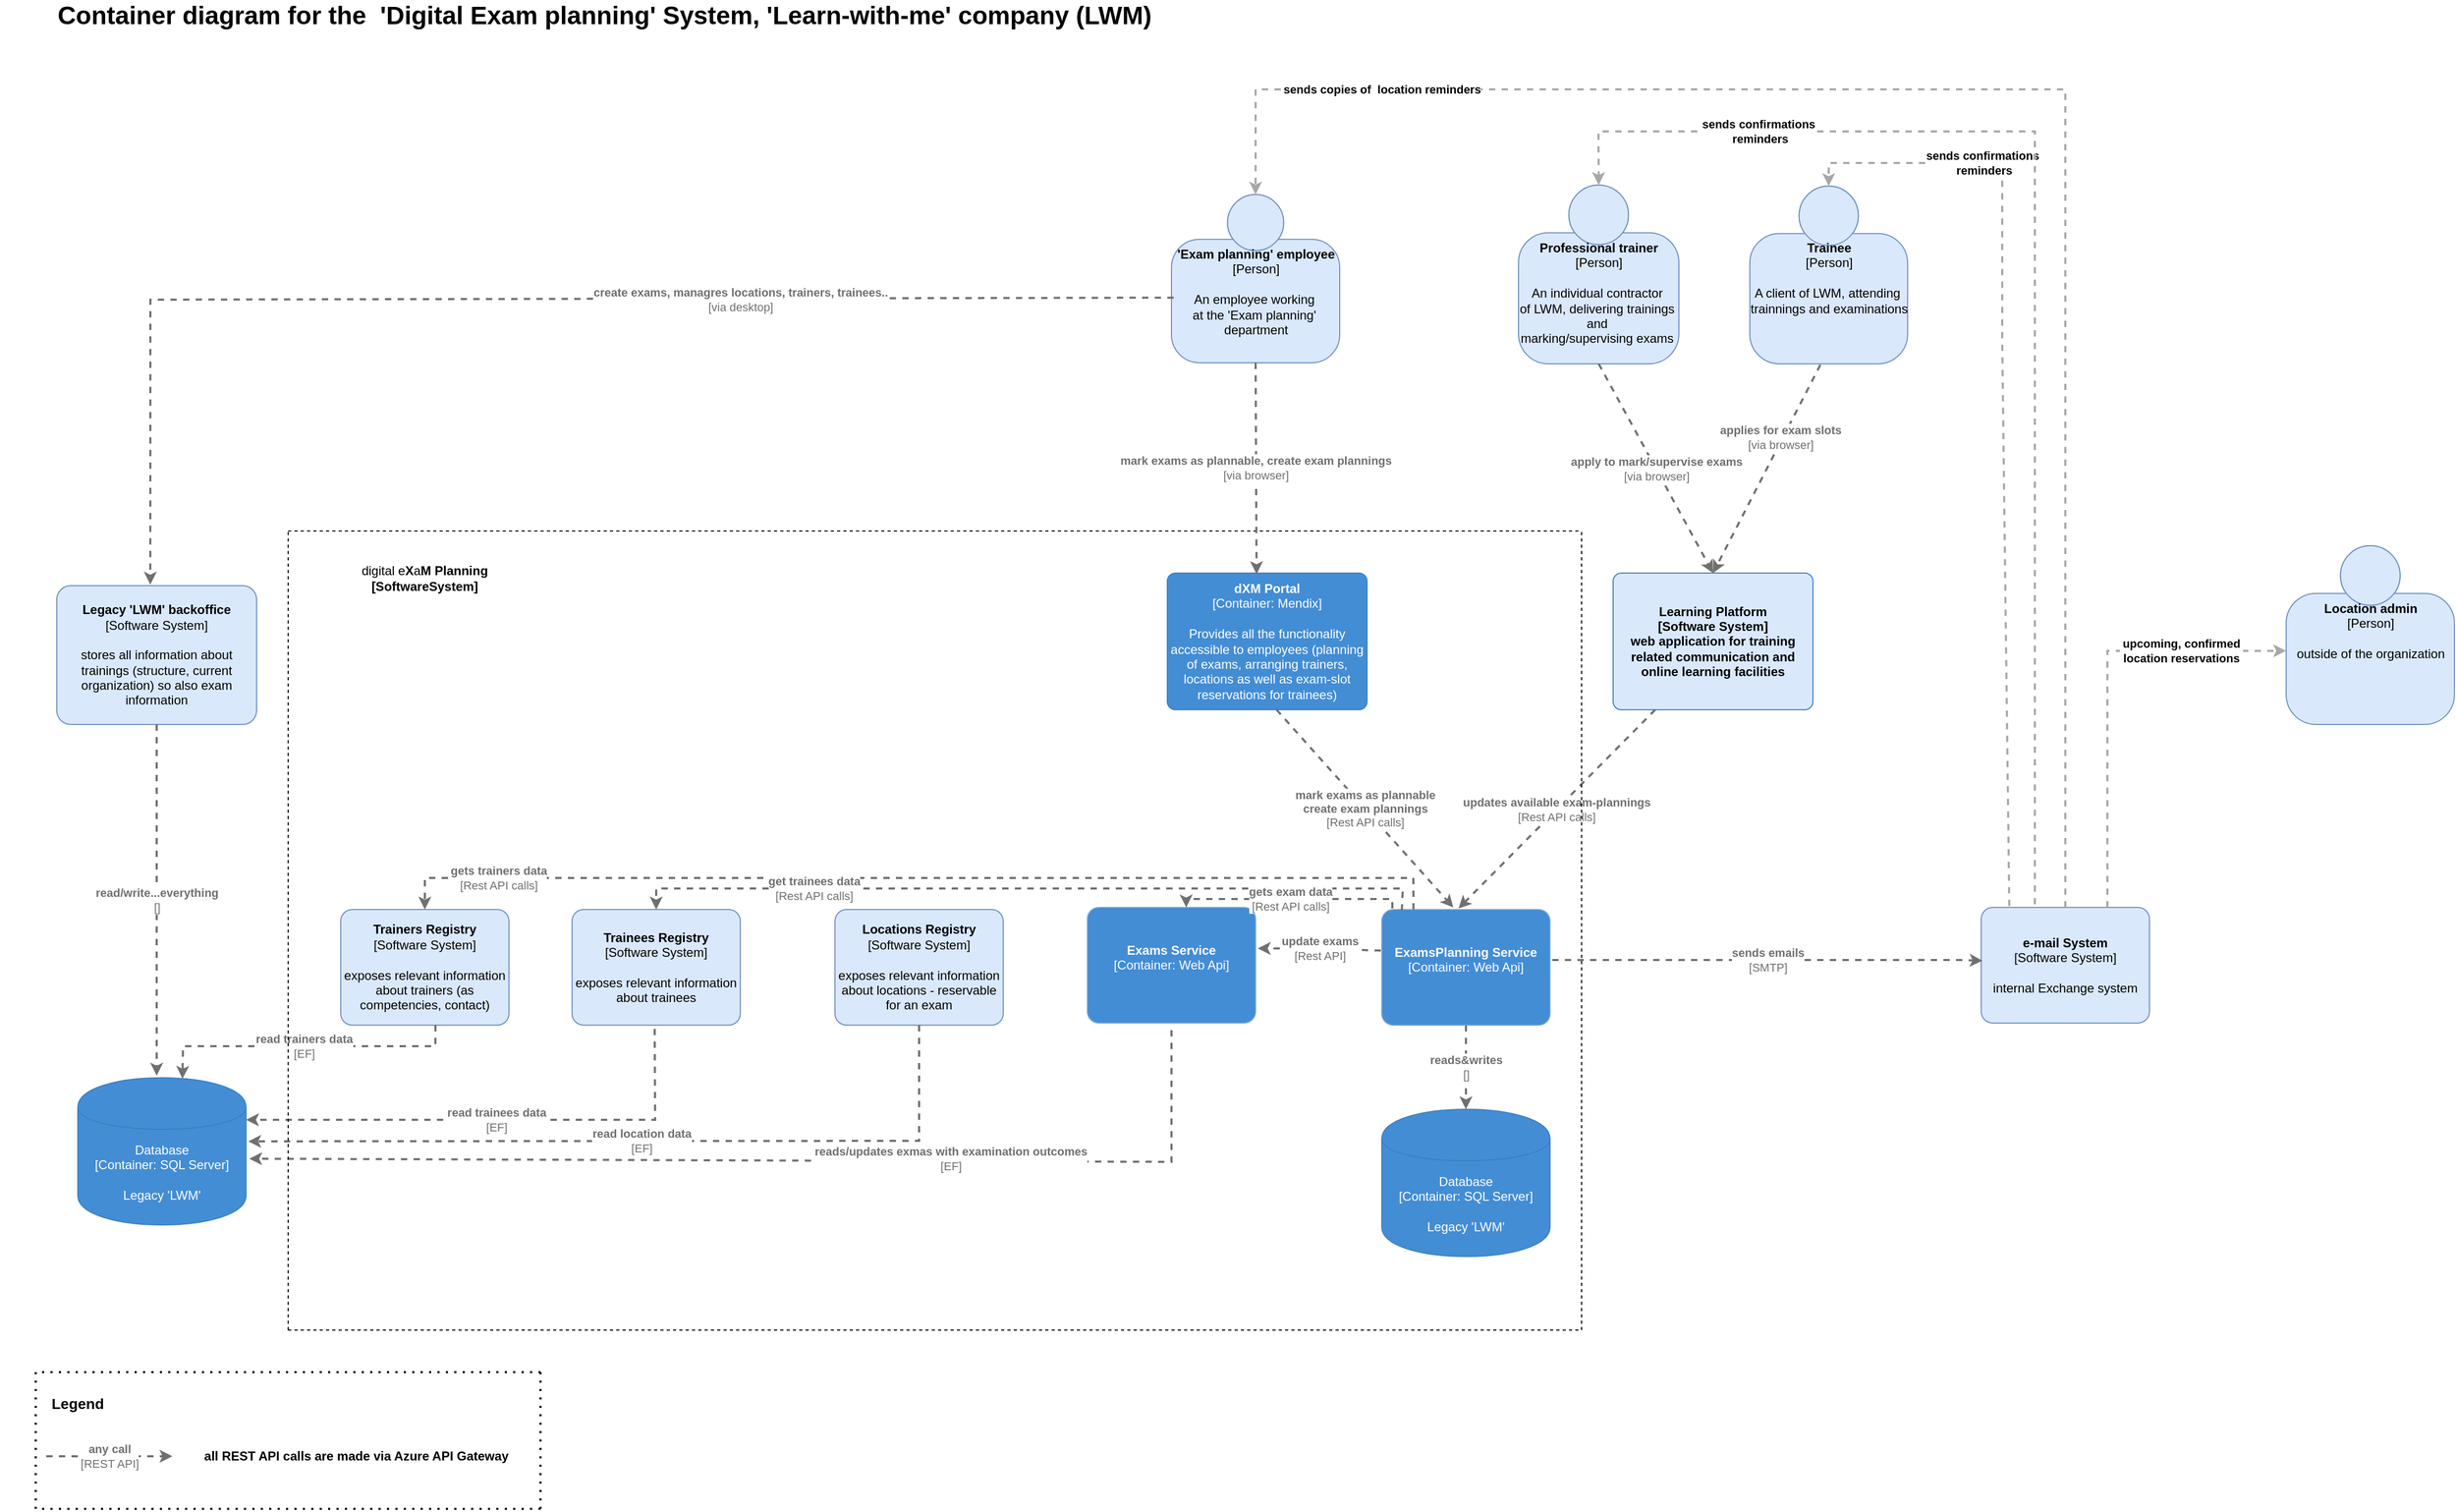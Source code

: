 <mxfile version="13.5.6" type="github">
  <diagram id="mx5xO8MXj_wtuOzBioYk" name="Page-1">
    <mxGraphModel dx="7342" dy="4353" grid="1" gridSize="10" guides="1" tooltips="1" connect="1" arrows="1" fold="1" page="1" pageScale="1" pageWidth="827" pageHeight="1169" math="0" shadow="0">
      <root>
        <mxCell id="0" />
        <mxCell id="1" parent="0" />
        <mxCell id="bMi5j8niDINSL1hWA75Q-1" value="&lt;b&gt;&#39;Exam planning&#39; employee&lt;/b&gt;&lt;div&gt;[Person]&lt;/div&gt;&lt;br&gt;&lt;div&gt;An employee working&amp;nbsp;&lt;/div&gt;&lt;div&gt;at the &#39;Exam planning&#39;&amp;nbsp;&lt;/div&gt;&lt;div&gt;department&lt;/div&gt;" style="html=1;dashed=0;whitespace=wrap;fillColor=#DAE8FC;strokeColor=#6C8EBF;shape=mxgraph.c4.person;align=center;points=[[0.5,0,0],[1,0.5,0],[1,0.75,0],[0.75,1,0],[0.5,1,0],[0.25,1,0],[0,0.75,0],[0,0.5,0]];verticalAlign=top;" parent="1" vertex="1">
          <mxGeometry x="-540" y="-960" width="160" height="160" as="geometry" />
        </mxCell>
        <mxCell id="KyEjvWDegDpbveLdocbA-1" value="&lt;b style=&quot;font-size: 24px&quot;&gt;&lt;font face=&quot;Helvetica&quot; style=&quot;font-size: 24px&quot;&gt;Container diagram for the&amp;nbsp; &#39;Digital Exam planning&#39; System, &lt;font style=&quot;font-size: 24px&quot;&gt;&#39;Learn-with-me&#39; company (LWM)&lt;/font&gt;&lt;/font&gt;&lt;/b&gt;" style="text;html=1;strokeColor=none;fillColor=none;align=center;verticalAlign=middle;whiteSpace=wrap;rounded=0;fontFamily=Verdana;" parent="1" vertex="1">
          <mxGeometry x="-1654" y="-1140" width="1150" height="20" as="geometry" />
        </mxCell>
        <mxCell id="KyEjvWDegDpbveLdocbA-2" value="&lt;b&gt;Professional trainer&lt;/b&gt;&lt;br&gt;&lt;div&gt;[Person]&lt;/div&gt;&lt;br&gt;&lt;div&gt;An individual contractor&amp;nbsp;&lt;/div&gt;&lt;div&gt;of LWM, delivering trainings&amp;nbsp;&lt;/div&gt;&lt;div&gt;and&amp;nbsp;&lt;/div&gt;&lt;div&gt;marking/supervising exams&amp;nbsp;&lt;br&gt;&lt;/div&gt;&lt;div&gt;&lt;br&gt;&lt;/div&gt;" style="html=1;dashed=0;whitespace=wrap;fillColor=#DAE8FC;strokeColor=#6C8EBF;shape=mxgraph.c4.person;align=center;points=[[0.5,0,0],[1,0.5,0],[1,0.75,0],[0.75,1,0],[0.5,1,0],[0.25,1,0],[0,0.75,0],[0,0.5,0]];verticalAlign=top;" parent="1" vertex="1">
          <mxGeometry x="-210" y="-969" width="152.5" height="170" as="geometry" />
        </mxCell>
        <mxCell id="KyEjvWDegDpbveLdocbA-3" value="&lt;div&gt;&lt;b&gt;Trainee&lt;/b&gt;&lt;/div&gt;&lt;div&gt;[Person]&lt;/div&gt;&lt;div&gt;&lt;br&gt;&lt;/div&gt;&lt;div&gt;A client of LWM, attending&amp;nbsp;&lt;/div&gt;&lt;div&gt;trainnings and examinations&lt;/div&gt;" style="html=1;dashed=0;whitespace=wrap;fillColor=#DAE8FC;strokeColor=#6C8EBF;shape=mxgraph.c4.person;align=center;points=[[0.5,0,0],[1,0.5,0],[1,0.75,0],[0.75,1,0],[0.5,1,0],[0.25,1,0],[0,0.75,0],[0,0.5,0]];verticalAlign=top;" parent="1" vertex="1">
          <mxGeometry x="10" y="-968" width="150" height="169" as="geometry" />
        </mxCell>
        <mxCell id="1jzdavhGLnp2UJtIogLx-1" value="&lt;b&gt;Legacy &#39;LWM&#39; backoffice&lt;/b&gt;&lt;div&gt;[Software System]&lt;/div&gt;&lt;br&gt;&lt;div&gt;stores all information about trainings (structure, current organization) so also exam information&lt;/div&gt;" style="rounded=1;whiteSpace=wrap;html=1;labelBackgroundColor=none;fillColor=#dae8fc;fontColor=#000000;align=center;arcSize=10;strokeColor=#6c8ebf;points=[[0.25,0,0],[0.5,0,0],[0.75,0,0],[1,0.25,0],[1,0.5,0],[1,0.75,0],[0.75,1,0],[0.5,1,0],[0.25,1,0],[0,0.75,0],[0,0.5,0],[0,0.25,0]];" parent="1" vertex="1">
          <mxGeometry x="-1600" y="-588" width="190" height="132" as="geometry" />
        </mxCell>
        <mxCell id="1jzdavhGLnp2UJtIogLx-2" value="&lt;b&gt;e-mail System&lt;/b&gt;&lt;div&gt;[Software System]&lt;/div&gt;&lt;br&gt;&lt;div&gt;internal Exchange system&lt;/div&gt;" style="rounded=1;whiteSpace=wrap;html=1;labelBackgroundColor=none;fillColor=#dae8fc;fontColor=#000000;align=center;arcSize=10;strokeColor=#6c8ebf;points=[[0.25,0,0],[0.5,0,0],[0.75,0,0],[1,0.25,0],[1,0.5,0],[1,0.75,0],[0.75,1,0],[0.5,1,0],[0.25,1,0],[0,0.75,0],[0,0.5,0],[0,0.25,0]];" parent="1" vertex="1">
          <mxGeometry x="230" y="-282" width="160" height="110.0" as="geometry" />
        </mxCell>
        <mxCell id="1jzdavhGLnp2UJtIogLx-5" value="&lt;b&gt;Trainers Registry&lt;/b&gt;&lt;br&gt;&lt;div&gt;[Software System]&lt;/div&gt;&lt;br&gt;&lt;div&gt;exposes relevant information about trainers (as competencies, contact)&lt;/div&gt;" style="rounded=1;whiteSpace=wrap;html=1;labelBackgroundColor=none;fillColor=#dae8fc;fontColor=#000000;align=center;arcSize=10;strokeColor=#6c8ebf;points=[[0.25,0,0],[0.5,0,0],[0.75,0,0],[1,0.25,0],[1,0.5,0],[1,0.75,0],[0.75,1,0],[0.5,1,0],[0.25,1,0],[0,0.75,0],[0,0.5,0],[0,0.25,0]];" parent="1" vertex="1">
          <mxGeometry x="-1330" y="-280" width="160" height="110.0" as="geometry" />
        </mxCell>
        <mxCell id="1jzdavhGLnp2UJtIogLx-6" value="&lt;b&gt;Trainees Registry&lt;/b&gt;&lt;br&gt;&lt;div&gt;[Software System]&lt;/div&gt;&lt;br&gt;&lt;div&gt;exposes relevant information about trainees&lt;/div&gt;" style="rounded=1;whiteSpace=wrap;html=1;labelBackgroundColor=none;fillColor=#dae8fc;fontColor=#000000;align=center;arcSize=10;strokeColor=#6c8ebf;points=[[0.25,0,0],[0.5,0,0],[0.75,0,0],[1,0.25,0],[1,0.5,0],[1,0.75,0],[0.75,1,0],[0.5,1,0],[0.25,1,0],[0,0.75,0],[0,0.5,0],[0,0.25,0]];" parent="1" vertex="1">
          <mxGeometry x="-1110" y="-280" width="160" height="110.0" as="geometry" />
        </mxCell>
        <mxCell id="1jzdavhGLnp2UJtIogLx-10" value="&lt;b&gt;Locations Registry&lt;/b&gt;&lt;br&gt;&lt;div&gt;[Software System]&lt;/div&gt;&lt;br&gt;&lt;div&gt;exposes relevant information about locations - reservable for an exam&lt;/div&gt;" style="rounded=1;whiteSpace=wrap;html=1;labelBackgroundColor=none;fillColor=#dae8fc;fontColor=#000000;align=center;arcSize=10;strokeColor=#6c8ebf;points=[[0.25,0,0],[0.5,0,0],[0.75,0,0],[1,0.25,0],[1,0.5,0],[1,0.75,0],[0.75,1,0],[0.5,1,0],[0.25,1,0],[0,0.75,0],[0,0.5,0],[0,0.25,0]];" parent="1" vertex="1">
          <mxGeometry x="-860" y="-280" width="160" height="110.0" as="geometry" />
        </mxCell>
        <mxCell id="1jzdavhGLnp2UJtIogLx-13" value="&lt;div style=&quot;text-align: left&quot;&gt;&lt;div style=&quot;text-align: center&quot;&gt;&lt;b&gt;sends confirmations&lt;/b&gt;&lt;/div&gt;&lt;div style=&quot;text-align: center&quot;&gt;&lt;b&gt;&amp;nbsp;reminders&lt;/b&gt;&lt;/div&gt;&lt;/div&gt;" style="edgeStyle=none;rounded=0;html=1;jettySize=auto;orthogonalLoop=1;strokeColor=#A8A8A8;strokeWidth=2;fontColor=#000000;jumpStyle=none;dashed=1;entryX=0.5;entryY=0;entryDx=0;entryDy=0;entryPerimeter=0;exitX=0.167;exitY=-0.012;exitDx=0;exitDy=0;exitPerimeter=0;" parent="1" source="1jzdavhGLnp2UJtIogLx-2" target="KyEjvWDegDpbveLdocbA-3" edge="1">
          <mxGeometry x="0.625" width="200" relative="1" as="geometry">
            <mxPoint x="240" y="-582" as="sourcePoint" />
            <mxPoint x="-20" y="-990" as="targetPoint" />
            <Array as="points">
              <mxPoint x="250" y="-820" />
              <mxPoint x="250" y="-990" />
              <mxPoint x="85" y="-990" />
            </Array>
            <mxPoint as="offset" />
          </mxGeometry>
        </mxCell>
        <mxCell id="1jzdavhGLnp2UJtIogLx-14" value="&lt;div style=&quot;text-align: left&quot;&gt;&lt;div style=&quot;text-align: center&quot;&gt;&lt;b&gt;sends confirmations&lt;/b&gt;&lt;/div&gt;&lt;div style=&quot;text-align: center&quot;&gt;&lt;b&gt;&amp;nbsp;reminders&lt;/b&gt;&lt;/div&gt;&lt;/div&gt;" style="edgeStyle=none;rounded=0;html=1;jettySize=auto;orthogonalLoop=1;strokeColor=#A8A8A8;strokeWidth=2;fontColor=#000000;jumpStyle=none;dashed=1;entryX=0.5;entryY=0;entryDx=0;entryDy=0;entryPerimeter=0;" parent="1" target="KyEjvWDegDpbveLdocbA-2" edge="1">
          <mxGeometry x="0.663" width="200" relative="1" as="geometry">
            <mxPoint x="281" y="-285" as="sourcePoint" />
            <mxPoint x="-184" y="-970" as="targetPoint" />
            <Array as="points">
              <mxPoint x="281" y="-920" />
              <mxPoint x="281" y="-1000" />
              <mxPoint x="281" y="-1020" />
              <mxPoint x="-134" y="-1020" />
            </Array>
            <mxPoint as="offset" />
          </mxGeometry>
        </mxCell>
        <mxCell id="1jzdavhGLnp2UJtIogLx-15" value="&lt;div style=&quot;text-align: left&quot;&gt;&lt;div style=&quot;text-align: center&quot;&gt;&lt;b&gt;sends copies of&amp;nbsp; location reminders&lt;/b&gt;&lt;/div&gt;&lt;/div&gt;" style="edgeStyle=none;rounded=0;html=1;jettySize=auto;orthogonalLoop=1;strokeColor=#A8A8A8;strokeWidth=2;fontColor=#000000;jumpStyle=none;dashed=1;entryX=0.5;entryY=0;entryDx=0;entryDy=0;entryPerimeter=0;exitX=0.5;exitY=0;exitDx=0;exitDy=0;exitPerimeter=0;" parent="1" source="1jzdavhGLnp2UJtIogLx-2" target="bMi5j8niDINSL1hWA75Q-1" edge="1">
          <mxGeometry x="0.733" width="200" relative="1" as="geometry">
            <mxPoint x="310" y="-580" as="sourcePoint" />
            <mxPoint x="-460" y="-1060" as="targetPoint" />
            <Array as="points">
              <mxPoint x="310" y="-1060" />
              <mxPoint x="-460" y="-1060" />
            </Array>
            <mxPoint as="offset" />
          </mxGeometry>
        </mxCell>
        <mxCell id="1jzdavhGLnp2UJtIogLx-16" value="&lt;div&gt;&lt;b&gt;Location admin&lt;/b&gt;&lt;/div&gt;&lt;div&gt;[Person]&lt;/div&gt;&lt;div&gt;&lt;br&gt;&lt;/div&gt;&lt;div&gt;outside of the organization&lt;/div&gt;" style="html=1;dashed=0;whitespace=wrap;fillColor=#DAE8FC;strokeColor=#6C8EBF;shape=mxgraph.c4.person;align=center;points=[[0.5,0,0],[1,0.5,0],[1,0.75,0],[0.75,1,0],[0.5,1,0],[0.25,1,0],[0,0.75,0],[0,0.5,0]];verticalAlign=top;" parent="1" vertex="1">
          <mxGeometry x="520" y="-626" width="160" height="170" as="geometry" />
        </mxCell>
        <mxCell id="1jzdavhGLnp2UJtIogLx-17" value="&lt;div style=&quot;text-align: left&quot;&gt;&lt;div style=&quot;text-align: center&quot;&gt;&lt;b&gt;upcoming, confirmed&lt;/b&gt;&lt;/div&gt;&lt;div style=&quot;text-align: center&quot;&gt;&lt;b&gt;&amp;nbsp;location reservations&amp;nbsp;&lt;/b&gt;&lt;/div&gt;&lt;/div&gt;" style="edgeStyle=none;rounded=0;html=1;jettySize=auto;orthogonalLoop=1;strokeColor=#A8A8A8;strokeWidth=2;fontColor=#000000;jumpStyle=none;dashed=1;entryX=0;entryY=0.588;entryDx=0;entryDy=0;entryPerimeter=0;exitX=0.75;exitY=0;exitDx=0;exitDy=0;exitPerimeter=0;" parent="1" source="1jzdavhGLnp2UJtIogLx-2" target="1jzdavhGLnp2UJtIogLx-16" edge="1">
          <mxGeometry x="0.179" y="-70" width="200" relative="1" as="geometry">
            <mxPoint x="330" y="-530" as="sourcePoint" />
            <mxPoint x="519" y="-260" as="targetPoint" />
            <Array as="points">
              <mxPoint x="350" y="-526" />
            </Array>
            <mxPoint x="70" y="-70" as="offset" />
          </mxGeometry>
        </mxCell>
        <object label="&lt;span&gt;&lt;b&gt;dXM Portal&lt;/b&gt;&lt;/span&gt;&lt;div&gt;[Container:&amp;nbsp;&lt;span&gt;Mendix&lt;/span&gt;&lt;span&gt;]&lt;/span&gt;&lt;/div&gt;&lt;div&gt;&lt;br&gt;&lt;/div&gt;&lt;div&gt;Provides all the functionality accessible to employees (planning of exams, arranging trainers, locations as well as exam-slot reservations for trainees)&lt;/div&gt;" placeholders="1" c4Name="name" c4Type="Container" c4Technology="technology" c4Description="Description" id="Go8YwYGk3AqesZHH6PMc-3">
          <mxCell style="rounded=1;whiteSpace=wrap;html=1;labelBackgroundColor=none;fillColor=#438dd5;fontColor=#ffffff;align=center;arcSize=6;strokeColor=#3c7fc0;" parent="1" vertex="1">
            <mxGeometry x="-544" y="-600" width="190" height="130" as="geometry" />
            <C4Container as="c4" />
          </mxCell>
        </object>
        <object label="&lt;b style=&quot;color: rgb(0 , 0 , 0)&quot;&gt;Learning Platform&lt;br&gt;[Software System]&lt;br&gt;web application for training related communication and online learning facilities&lt;/b&gt;" placeholders="1" c4Name="name" c4Type="Container" c4Technology="technology" c4Description="Description" id="Go8YwYGk3AqesZHH6PMc-7">
          <mxCell style="rounded=1;whiteSpace=wrap;html=1;labelBackgroundColor=none;fillColor=#DAE8FC;fontColor=#ffffff;align=center;arcSize=6;strokeColor=#3c7fc0;" parent="1" vertex="1">
            <mxGeometry x="-120" y="-600" width="190" height="130" as="geometry" />
            <C4Container as="c4" />
          </mxCell>
        </object>
        <object placeholders="1" c4Name="Exams Service" c4Type="Container" c4Technology="Web Api" c4Description="" label="&lt;b&gt;%c4Name%&lt;/b&gt;&lt;div&gt;[%c4Type%: %c4Technology%]&lt;/div&gt;&lt;br&gt;&lt;div&gt;%c4Description%&lt;/div&gt;" id="Go8YwYGk3AqesZHH6PMc-13">
          <mxCell style="rounded=1;whiteSpace=wrap;html=1;labelBackgroundColor=none;fillColor=#438DD5;fontColor=#ffffff;align=center;arcSize=10;strokeColor=#78A8D8;metaEdit=1;metaData={&quot;c4Type&quot;:{&quot;editable&quot;:false}};points=[[0.25,0,0],[0.5,0,0],[0.75,0,0],[1,0.25,0],[1,0.5,0],[1,0.75,0],[0.75,1,0],[0.5,1,0],[0.25,1,0],[0,0.75,0],[0,0.5,0],[0,0.25,0]];" parent="1" vertex="1">
            <mxGeometry x="-620" y="-282" width="160" height="110.0" as="geometry" />
          </mxCell>
        </object>
        <object placeholders="1" c4Type="Database" c4Technology="SQL Server" c4Description="Legacy &#39;LWM&#39; " label="%c4Type%&lt;div&gt;[Container:&amp;nbsp;%c4Technology%]&lt;/div&gt;&lt;br&gt;&lt;div&gt;%c4Description%&lt;/div&gt;" id="Go8YwYGk3AqesZHH6PMc-14">
          <mxCell style="shape=cylinder;whiteSpace=wrap;html=1;boundedLbl=1;rounded=0;labelBackgroundColor=none;fillColor=#438DD5;fontSize=12;fontColor=#ffffff;align=center;strokeColor=#3C7FC0;metaEdit=1;points=[[0.5,0,0],[1,0.25,0],[1,0.5,0],[1,0.75,0],[0.5,1,0],[0,0.75,0],[0,0.5,0],[0,0.25,0]];metaData={&quot;c4Type&quot;:{&quot;editable&quot;:false}};" parent="1" vertex="1">
            <mxGeometry x="-1580" y="-120" width="160" height="140" as="geometry" />
          </mxCell>
        </object>
        <object placeholders="1" c4Type="Relationship" c4Technology="" c4Description="reads&amp;writes" label="&lt;div style=&quot;text-align: left&quot;&gt;&lt;div style=&quot;text-align: center&quot;&gt;&lt;b&gt;%c4Description%&lt;/b&gt;&lt;/div&gt;&lt;div style=&quot;text-align: center&quot;&gt;[%c4Technology%]&lt;/div&gt;&lt;/div&gt;" id="Go8YwYGk3AqesZHH6PMc-16">
          <mxCell style="edgeStyle=none;rounded=0;html=1;jettySize=auto;orthogonalLoop=1;strokeColor=#707070;strokeWidth=2;fontColor=#707070;jumpStyle=none;dashed=1;metaEdit=1;metaData={&quot;c4Type&quot;:{&quot;editable&quot;:false}};" parent="1" target="Go8YwYGk3AqesZHH6PMc-20" edge="1">
            <mxGeometry width="160" relative="1" as="geometry">
              <mxPoint x="-260" y="-170" as="sourcePoint" />
              <mxPoint x="-370" y="-94.737" as="targetPoint" />
            </mxGeometry>
          </mxCell>
        </object>
        <object placeholders="1" c4Type="Relationship" c4Technology="EF" c4Description="reads/updates exmas with examination outcomes" label="&lt;div style=&quot;text-align: left&quot;&gt;&lt;div style=&quot;text-align: center&quot;&gt;&lt;b&gt;%c4Description%&lt;/b&gt;&lt;/div&gt;&lt;div style=&quot;text-align: center&quot;&gt;[%c4Technology%]&lt;/div&gt;&lt;/div&gt;" id="Go8YwYGk3AqesZHH6PMc-17">
          <mxCell style="edgeStyle=none;rounded=0;html=1;jettySize=auto;orthogonalLoop=1;strokeColor=#707070;strokeWidth=2;fontColor=#707070;jumpStyle=none;dashed=1;metaEdit=1;metaData={&quot;c4Type&quot;:{&quot;editable&quot;:false}};entryX=1.019;entryY=0.55;entryDx=0;entryDy=0;entryPerimeter=0;" parent="1" target="Go8YwYGk3AqesZHH6PMc-14" edge="1">
            <mxGeometry x="-0.331" y="-2" width="160" relative="1" as="geometry">
              <mxPoint x="-540" y="-165.26" as="sourcePoint" />
              <mxPoint x="-650" y="-89.997" as="targetPoint" />
              <Array as="points">
                <mxPoint x="-540" y="-40" />
              </Array>
              <mxPoint as="offset" />
            </mxGeometry>
          </mxCell>
        </object>
        <object placeholders="1" c4Name="ExamsPlanning Service" c4Type="Container" c4Technology="Web Api" c4Description="" label="&lt;b&gt;%c4Name%&lt;/b&gt;&lt;div&gt;[%c4Type%: %c4Technology%]&lt;/div&gt;&lt;br&gt;&lt;div&gt;%c4Description%&lt;/div&gt;" id="Go8YwYGk3AqesZHH6PMc-19">
          <mxCell style="rounded=1;whiteSpace=wrap;html=1;labelBackgroundColor=none;fillColor=#438DD5;fontColor=#ffffff;align=center;arcSize=10;strokeColor=#78A8D8;metaEdit=1;metaData={&quot;c4Type&quot;:{&quot;editable&quot;:false}};points=[[0.25,0,0],[0.5,0,0],[0.75,0,0],[1,0.25,0],[1,0.5,0],[1,0.75,0],[0.75,1,0],[0.5,1,0],[0.25,1,0],[0,0.75,0],[0,0.5,0],[0,0.25,0]];" parent="1" vertex="1">
            <mxGeometry x="-340" y="-280" width="160" height="110.0" as="geometry" />
          </mxCell>
        </object>
        <object placeholders="1" c4Type="Database" c4Technology="SQL Server" c4Description="Legacy &#39;LWM&#39; " label="%c4Type%&lt;div&gt;[Container:&amp;nbsp;%c4Technology%]&lt;/div&gt;&lt;br&gt;&lt;div&gt;%c4Description%&lt;/div&gt;" id="Go8YwYGk3AqesZHH6PMc-20">
          <mxCell style="shape=cylinder;whiteSpace=wrap;html=1;boundedLbl=1;rounded=0;labelBackgroundColor=none;fillColor=#438DD5;fontSize=12;fontColor=#ffffff;align=center;strokeColor=#3C7FC0;metaEdit=1;points=[[0.5,0,0],[1,0.25,0],[1,0.5,0],[1,0.75,0],[0.5,1,0],[0,0.75,0],[0,0.5,0],[0,0.25,0]];metaData={&quot;c4Type&quot;:{&quot;editable&quot;:false}};" parent="1" vertex="1">
            <mxGeometry x="-340" y="-90" width="160" height="140" as="geometry" />
          </mxCell>
        </object>
        <object placeholders="1" c4Type="Relationship" c4Technology="via browser" c4Description="apply to mark/supervise exams" label="&lt;div style=&quot;text-align: left&quot;&gt;&lt;div style=&quot;text-align: center&quot;&gt;&lt;b&gt;%c4Description%&lt;/b&gt;&lt;/div&gt;&lt;div style=&quot;text-align: center&quot;&gt;[%c4Technology%]&lt;/div&gt;&lt;/div&gt;" id="Go8YwYGk3AqesZHH6PMc-21">
          <mxCell style="edgeStyle=none;rounded=0;html=1;entryX=0.5;entryY=0;jettySize=auto;orthogonalLoop=1;strokeColor=#707070;strokeWidth=2;fontColor=#707070;jumpStyle=none;dashed=1;metaEdit=1;metaData={&quot;c4Type&quot;:{&quot;editable&quot;:false}};exitX=0.5;exitY=1;exitDx=0;exitDy=0;exitPerimeter=0;entryDx=0;entryDy=0;" parent="1" source="KyEjvWDegDpbveLdocbA-2" target="Go8YwYGk3AqesZHH6PMc-7" edge="1">
            <mxGeometry width="160" relative="1" as="geometry">
              <mxPoint x="-330" y="-680" as="sourcePoint" />
              <mxPoint x="-170" y="-680" as="targetPoint" />
            </mxGeometry>
          </mxCell>
        </object>
        <object placeholders="1" c4Type="Relationship" c4Technology="via browser" c4Description="applies for exam slots" label="&lt;div style=&quot;text-align: left&quot;&gt;&lt;div style=&quot;text-align: center&quot;&gt;&lt;b&gt;%c4Description%&lt;/b&gt;&lt;/div&gt;&lt;div style=&quot;text-align: center&quot;&gt;[%c4Technology%]&lt;/div&gt;&lt;/div&gt;" id="Go8YwYGk3AqesZHH6PMc-22">
          <mxCell style="edgeStyle=none;rounded=0;html=1;entryX=0.5;entryY=0;jettySize=auto;orthogonalLoop=1;strokeColor=#707070;strokeWidth=2;fontColor=#707070;jumpStyle=none;dashed=1;metaEdit=1;metaData={&quot;c4Type&quot;:{&quot;editable&quot;:false}};exitX=0.447;exitY=1.006;exitDx=0;exitDy=0;exitPerimeter=0;entryDx=0;entryDy=0;" parent="1" source="KyEjvWDegDpbveLdocbA-3" target="Go8YwYGk3AqesZHH6PMc-7" edge="1">
            <mxGeometry x="-0.3" y="-1" width="160" relative="1" as="geometry">
              <mxPoint x="-40" y="-710" as="sourcePoint" />
              <mxPoint x="120" y="-710" as="targetPoint" />
              <mxPoint x="-1" as="offset" />
            </mxGeometry>
          </mxCell>
        </object>
        <object placeholders="1" c4Type="Relationship" c4Technology="SMTP" c4Description="sends emails" label="&lt;div style=&quot;text-align: left&quot;&gt;&lt;div style=&quot;text-align: center&quot;&gt;&lt;b&gt;%c4Description%&lt;/b&gt;&lt;/div&gt;&lt;div style=&quot;text-align: center&quot;&gt;[%c4Technology%]&lt;/div&gt;&lt;/div&gt;" id="Go8YwYGk3AqesZHH6PMc-24">
          <mxCell style="edgeStyle=none;rounded=0;html=1;entryX=0.008;entryY=0.461;jettySize=auto;orthogonalLoop=1;strokeColor=#707070;strokeWidth=2;fontColor=#707070;jumpStyle=none;dashed=1;metaEdit=1;metaData={&quot;c4Type&quot;:{&quot;editable&quot;:false}};entryDx=0;entryDy=0;entryPerimeter=0;exitX=1.013;exitY=0.436;exitDx=0;exitDy=0;exitPerimeter=0;" parent="1" source="Go8YwYGk3AqesZHH6PMc-19" target="1jzdavhGLnp2UJtIogLx-2" edge="1">
            <mxGeometry width="160" relative="1" as="geometry">
              <mxPoint x="-210" y="-320" as="sourcePoint" />
              <mxPoint x="-50" y="-320" as="targetPoint" />
              <Array as="points">
                <mxPoint x="110" y="-232" />
                <mxPoint x="140" y="-232" />
                <mxPoint x="170" y="-232" />
                <mxPoint x="210" y="-232" />
              </Array>
            </mxGeometry>
          </mxCell>
        </object>
        <object placeholders="1" c4Type="Relationship" c4Technology="Rest API calls" c4Description="updates available exam-plannings" label="&lt;div style=&quot;text-align: left&quot;&gt;&lt;div style=&quot;text-align: center&quot;&gt;&lt;b&gt;%c4Description%&lt;/b&gt;&lt;/div&gt;&lt;div style=&quot;text-align: center&quot;&gt;[%c4Technology%]&lt;/div&gt;&lt;/div&gt;" id="Go8YwYGk3AqesZHH6PMc-25">
          <mxCell style="edgeStyle=none;rounded=0;html=1;entryX=0.456;entryY=-0.009;jettySize=auto;orthogonalLoop=1;strokeColor=#707070;strokeWidth=2;fontColor=#707070;jumpStyle=none;dashed=1;metaEdit=1;metaData={&quot;c4Type&quot;:{&quot;editable&quot;:false}};entryDx=0;entryDy=0;entryPerimeter=0;" parent="1" target="Go8YwYGk3AqesZHH6PMc-19" edge="1">
            <mxGeometry width="160" relative="1" as="geometry">
              <mxPoint x="-80" y="-470" as="sourcePoint" />
              <mxPoint x="80" y="-470" as="targetPoint" />
            </mxGeometry>
          </mxCell>
        </object>
        <object placeholders="1" c4Type="Relationship" c4Technology="Rest API calls" c4Description="mark exams as plannable&#xa;create exam plannings " label="&lt;div style=&quot;text-align: left&quot;&gt;&lt;div style=&quot;text-align: center&quot;&gt;&lt;b&gt;%c4Description%&lt;/b&gt;&lt;/div&gt;&lt;div style=&quot;text-align: center&quot;&gt;[%c4Technology%]&lt;/div&gt;&lt;/div&gt;" id="Go8YwYGk3AqesZHH6PMc-26">
          <mxCell style="edgeStyle=none;rounded=0;html=1;jettySize=auto;orthogonalLoop=1;strokeColor=#707070;strokeWidth=2;fontColor=#707070;jumpStyle=none;dashed=1;metaEdit=1;metaData={&quot;c4Type&quot;:{&quot;editable&quot;:false}};entryX=0.425;entryY=-0.018;entryDx=0;entryDy=0;entryPerimeter=0;exitX=0.547;exitY=1;exitDx=0;exitDy=0;exitPerimeter=0;" parent="1" source="Go8YwYGk3AqesZHH6PMc-3" target="Go8YwYGk3AqesZHH6PMc-19" edge="1">
            <mxGeometry width="160" relative="1" as="geometry">
              <mxPoint x="-445" y="-470" as="sourcePoint" />
              <mxPoint x="-445" y="-310" as="targetPoint" />
              <Array as="points" />
            </mxGeometry>
          </mxCell>
        </object>
        <object placeholders="1" c4Type="Relationship" c4Technology="Rest API" c4Description="update exams " label="&lt;div style=&quot;text-align: left&quot;&gt;&lt;div style=&quot;text-align: center&quot;&gt;&lt;b&gt;%c4Description%&lt;/b&gt;&lt;/div&gt;&lt;div style=&quot;text-align: center&quot;&gt;[%c4Technology%]&lt;/div&gt;&lt;/div&gt;" id="Go8YwYGk3AqesZHH6PMc-32">
          <mxCell style="edgeStyle=none;rounded=0;html=1;entryX=1.013;entryY=0.355;jettySize=auto;orthogonalLoop=1;strokeColor=#707070;strokeWidth=2;fontColor=#707070;jumpStyle=none;dashed=1;metaEdit=1;metaData={&quot;c4Type&quot;:{&quot;editable&quot;:false}};exitX=-0.006;exitY=0.355;exitDx=0;exitDy=0;exitPerimeter=0;entryDx=0;entryDy=0;entryPerimeter=0;" parent="1" source="Go8YwYGk3AqesZHH6PMc-19" target="Go8YwYGk3AqesZHH6PMc-13" edge="1">
            <mxGeometry width="160" relative="1" as="geometry">
              <mxPoint x="-1070" y="-430" as="sourcePoint" />
              <mxPoint x="-910" y="-430" as="targetPoint" />
              <Array as="points">
                <mxPoint x="-410" y="-243" />
              </Array>
            </mxGeometry>
          </mxCell>
        </object>
        <object placeholders="1" c4Type="Relationship" c4Technology="Rest API calls" c4Description="gets trainers data" label="&lt;div style=&quot;text-align: left&quot;&gt;&lt;div style=&quot;text-align: center&quot;&gt;&lt;b&gt;%c4Description%&lt;/b&gt;&lt;/div&gt;&lt;div style=&quot;text-align: center&quot;&gt;[%c4Technology%]&lt;/div&gt;&lt;/div&gt;" id="Go8YwYGk3AqesZHH6PMc-34">
          <mxCell style="edgeStyle=none;rounded=0;html=1;jettySize=auto;orthogonalLoop=1;strokeColor=#707070;strokeWidth=2;fontColor=#707070;jumpStyle=none;dashed=1;metaEdit=1;metaData={&quot;c4Type&quot;:{&quot;editable&quot;:false}};exitX=0.188;exitY=0;exitDx=0;exitDy=0;exitPerimeter=0;entryX=0.5;entryY=0;entryDx=0;entryDy=0;entryPerimeter=0;" parent="1" source="Go8YwYGk3AqesZHH6PMc-19" target="1jzdavhGLnp2UJtIogLx-5" edge="1">
            <mxGeometry x="0.8" width="160" relative="1" as="geometry">
              <mxPoint x="-980" y="-410" as="sourcePoint" />
              <mxPoint x="-1240" y="-310" as="targetPoint" />
              <Array as="points">
                <mxPoint x="-310" y="-310" />
                <mxPoint x="-1250" y="-310" />
              </Array>
              <mxPoint as="offset" />
            </mxGeometry>
          </mxCell>
        </object>
        <object placeholders="1" c4Type="Relationship" c4Technology="Rest API calls" c4Description="get trainees data" label="&lt;div style=&quot;text-align: left&quot;&gt;&lt;div style=&quot;text-align: center&quot;&gt;&lt;b&gt;%c4Description%&lt;/b&gt;&lt;/div&gt;&lt;div style=&quot;text-align: center&quot;&gt;[%c4Technology%]&lt;/div&gt;&lt;/div&gt;" id="Go8YwYGk3AqesZHH6PMc-35">
          <mxCell style="edgeStyle=none;rounded=0;html=1;jettySize=auto;orthogonalLoop=1;strokeColor=#707070;strokeWidth=2;fontColor=#707070;jumpStyle=none;dashed=1;metaEdit=1;metaData={&quot;c4Type&quot;:{&quot;editable&quot;:false}};exitX=0.119;exitY=0.009;exitDx=0;exitDy=0;exitPerimeter=0;" parent="1" source="Go8YwYGk3AqesZHH6PMc-19" target="1jzdavhGLnp2UJtIogLx-6" edge="1">
            <mxGeometry x="0.547" width="160" relative="1" as="geometry">
              <mxPoint x="-540" y="-330" as="sourcePoint" />
              <mxPoint x="-1020" y="-310" as="targetPoint" />
              <Array as="points">
                <mxPoint x="-320" y="-300" />
                <mxPoint x="-1030" y="-300" />
              </Array>
              <mxPoint as="offset" />
            </mxGeometry>
          </mxCell>
        </object>
        <object placeholders="1" c4Type="Relationship" c4Technology="Rest API calls" c4Description="gets exam data" label="&lt;div style=&quot;text-align: left&quot;&gt;&lt;div style=&quot;text-align: center&quot;&gt;&lt;b&gt;%c4Description%&lt;/b&gt;&lt;/div&gt;&lt;div style=&quot;text-align: center&quot;&gt;[%c4Technology%]&lt;/div&gt;&lt;/div&gt;" id="Go8YwYGk3AqesZHH6PMc-39">
          <mxCell style="edgeStyle=none;rounded=0;html=1;jettySize=auto;orthogonalLoop=1;strokeColor=#707070;strokeWidth=2;fontColor=#707070;jumpStyle=none;dashed=1;metaEdit=1;metaData={&quot;c4Type&quot;:{&quot;editable&quot;:false}};entryX=0.588;entryY=0;entryDx=0;entryDy=0;entryPerimeter=0;" parent="1" target="Go8YwYGk3AqesZHH6PMc-13" edge="1">
            <mxGeometry width="160" relative="1" as="geometry">
              <mxPoint x="-330" y="-281" as="sourcePoint" />
              <mxPoint x="-522" y="-290" as="targetPoint" />
              <Array as="points">
                <mxPoint x="-330" y="-290" />
                <mxPoint x="-526" y="-290" />
              </Array>
            </mxGeometry>
          </mxCell>
        </object>
        <object placeholders="1" c4Type="Relationship" c4Technology="via desktop" c4Description="create exams, managres locations, trainers, trainees.." label="&lt;div style=&quot;text-align: left&quot;&gt;&lt;div style=&quot;text-align: center&quot;&gt;&lt;b&gt;%c4Description%&lt;/b&gt;&lt;/div&gt;&lt;div style=&quot;text-align: center&quot;&gt;[%c4Technology%]&lt;/div&gt;&lt;/div&gt;" id="Go8YwYGk3AqesZHH6PMc-41">
          <mxCell style="edgeStyle=none;rounded=0;html=1;jettySize=auto;orthogonalLoop=1;strokeColor=#707070;strokeWidth=2;fontColor=#707070;jumpStyle=none;dashed=1;metaEdit=1;metaData={&quot;c4Type&quot;:{&quot;editable&quot;:false}};exitX=0.013;exitY=0.613;exitDx=0;exitDy=0;exitPerimeter=0;entryX=0.468;entryY=-0.008;entryDx=0;entryDy=0;entryPerimeter=0;" parent="1" source="bMi5j8niDINSL1hWA75Q-1" target="1jzdavhGLnp2UJtIogLx-1" edge="1">
            <mxGeometry x="-0.338" y="1" width="160" relative="1" as="geometry">
              <mxPoint x="-1510" y="-670" as="sourcePoint" />
              <mxPoint x="-1530" y="-870" as="targetPoint" />
              <Array as="points">
                <mxPoint x="-1511" y="-860" />
              </Array>
              <mxPoint as="offset" />
            </mxGeometry>
          </mxCell>
        </object>
        <object placeholders="1" c4Type="Relationship" c4Technology="EF" c4Description="read trainers data" label="&lt;div style=&quot;text-align: left&quot;&gt;&lt;div style=&quot;text-align: center&quot;&gt;&lt;b&gt;%c4Description%&lt;/b&gt;&lt;/div&gt;&lt;div style=&quot;text-align: center&quot;&gt;[%c4Technology%]&lt;/div&gt;&lt;/div&gt;" id="Go8YwYGk3AqesZHH6PMc-42">
          <mxCell style="edgeStyle=none;rounded=0;html=1;jettySize=auto;orthogonalLoop=1;strokeColor=#707070;strokeWidth=2;fontColor=#707070;jumpStyle=none;dashed=1;metaEdit=1;metaData={&quot;c4Type&quot;:{&quot;editable&quot;:false}};exitX=0.563;exitY=1;exitDx=0;exitDy=0;exitPerimeter=0;entryX=0.622;entryY=0.007;entryDx=0;entryDy=0;entryPerimeter=0;" parent="1" source="1jzdavhGLnp2UJtIogLx-5" target="Go8YwYGk3AqesZHH6PMc-14" edge="1">
            <mxGeometry width="160" relative="1" as="geometry">
              <mxPoint x="-1270" y="-150" as="sourcePoint" />
              <mxPoint x="-1465" y="-117" as="targetPoint" />
              <Array as="points">
                <mxPoint x="-1240" y="-150" />
                <mxPoint x="-1480" y="-150" />
              </Array>
            </mxGeometry>
          </mxCell>
        </object>
        <object placeholders="1" c4Type="Relationship" c4Technology="EF" c4Description="read trainees data" label="&lt;div style=&quot;text-align: left&quot;&gt;&lt;div style=&quot;text-align: center&quot;&gt;&lt;b&gt;%c4Description%&lt;/b&gt;&lt;/div&gt;&lt;div style=&quot;text-align: center&quot;&gt;[%c4Technology%]&lt;/div&gt;&lt;/div&gt;" id="Go8YwYGk3AqesZHH6PMc-43">
          <mxCell style="edgeStyle=none;rounded=0;html=1;jettySize=auto;orthogonalLoop=1;strokeColor=#707070;strokeWidth=2;fontColor=#707070;jumpStyle=none;dashed=1;metaEdit=1;metaData={&quot;c4Type&quot;:{&quot;editable&quot;:false}};exitX=0.491;exitY=1.032;exitDx=0;exitDy=0;exitPerimeter=0;entryX=1;entryY=0.286;entryDx=0;entryDy=0;entryPerimeter=0;" parent="1" source="1jzdavhGLnp2UJtIogLx-6" target="Go8YwYGk3AqesZHH6PMc-14" edge="1">
            <mxGeometry width="160" relative="1" as="geometry">
              <mxPoint x="-1210" y="-110" as="sourcePoint" />
              <mxPoint x="-1050" y="-110" as="targetPoint" />
              <Array as="points">
                <mxPoint x="-1031" y="-80" />
              </Array>
            </mxGeometry>
          </mxCell>
        </object>
        <object placeholders="1" c4Type="Relationship" c4Technology="EF" c4Description="read location data" label="&lt;div style=&quot;text-align: left&quot;&gt;&lt;div style=&quot;text-align: center&quot;&gt;&lt;b&gt;%c4Description%&lt;/b&gt;&lt;/div&gt;&lt;div style=&quot;text-align: center&quot;&gt;[%c4Technology%]&lt;/div&gt;&lt;/div&gt;" id="Go8YwYGk3AqesZHH6PMc-44">
          <mxCell style="edgeStyle=none;rounded=0;html=1;jettySize=auto;orthogonalLoop=1;strokeColor=#707070;strokeWidth=2;fontColor=#707070;jumpStyle=none;dashed=1;metaEdit=1;metaData={&quot;c4Type&quot;:{&quot;editable&quot;:false}};exitX=0.5;exitY=1;exitDx=0;exitDy=0;exitPerimeter=0;entryX=1.013;entryY=0.432;entryDx=0;entryDy=0;entryPerimeter=0;" parent="1" source="1jzdavhGLnp2UJtIogLx-10" target="Go8YwYGk3AqesZHH6PMc-14" edge="1">
            <mxGeometry width="160" relative="1" as="geometry">
              <mxPoint x="-860" y="-120" as="sourcePoint" />
              <mxPoint x="-1020" y="-70" as="targetPoint" />
              <Array as="points">
                <mxPoint x="-780" y="-60" />
              </Array>
            </mxGeometry>
          </mxCell>
        </object>
        <object placeholders="1" c4Type="Relationship" c4Technology="" c4Description="read/write...everything" label="&lt;div style=&quot;text-align: left&quot;&gt;&lt;div style=&quot;text-align: center&quot;&gt;&lt;b&gt;%c4Description%&lt;/b&gt;&lt;/div&gt;&lt;div style=&quot;text-align: center&quot;&gt;[%c4Technology%]&lt;/div&gt;&lt;/div&gt;" id="Go8YwYGk3AqesZHH6PMc-45">
          <mxCell style="edgeStyle=none;rounded=0;html=1;jettySize=auto;orthogonalLoop=1;strokeColor=#707070;strokeWidth=2;fontColor=#707070;jumpStyle=none;dashed=1;metaEdit=1;metaData={&quot;c4Type&quot;:{&quot;editable&quot;:false}};exitX=0.5;exitY=1;exitDx=0;exitDy=0;exitPerimeter=0;" parent="1" source="1jzdavhGLnp2UJtIogLx-1" edge="1">
            <mxGeometry width="160" relative="1" as="geometry">
              <mxPoint x="-1520" y="-460" as="sourcePoint" />
              <mxPoint x="-1505" y="-122" as="targetPoint" />
            </mxGeometry>
          </mxCell>
        </object>
        <mxCell id="Go8YwYGk3AqesZHH6PMc-46" value="" style="endArrow=none;dashed=1;html=1;" parent="1" edge="1">
          <mxGeometry width="50" height="50" relative="1" as="geometry">
            <mxPoint x="-1380" y="120" as="sourcePoint" />
            <mxPoint x="-1380" y="-640" as="targetPoint" />
          </mxGeometry>
        </mxCell>
        <mxCell id="Go8YwYGk3AqesZHH6PMc-47" value="" style="endArrow=none;dashed=1;html=1;" parent="1" edge="1">
          <mxGeometry width="50" height="50" relative="1" as="geometry">
            <mxPoint x="-1380" y="120" as="sourcePoint" />
            <mxPoint x="-150" y="120" as="targetPoint" />
          </mxGeometry>
        </mxCell>
        <mxCell id="Go8YwYGk3AqesZHH6PMc-49" value="" style="endArrow=none;dashed=1;html=1;" parent="1" edge="1">
          <mxGeometry width="50" height="50" relative="1" as="geometry">
            <mxPoint x="-150" y="120" as="sourcePoint" />
            <mxPoint x="-150" y="-640" as="targetPoint" />
          </mxGeometry>
        </mxCell>
        <mxCell id="Go8YwYGk3AqesZHH6PMc-50" value="" style="endArrow=none;dashed=1;html=1;" parent="1" edge="1">
          <mxGeometry width="50" height="50" relative="1" as="geometry">
            <mxPoint x="-1380" y="-640" as="sourcePoint" />
            <mxPoint x="-150" y="-640" as="targetPoint" />
          </mxGeometry>
        </mxCell>
        <mxCell id="Go8YwYGk3AqesZHH6PMc-51" value="digital e&lt;b&gt;X&lt;/b&gt;a&lt;b&gt;M&lt;/b&gt; &lt;b&gt;Planning&lt;br&gt;[SoftwareSystem]&lt;br&gt;&lt;/b&gt;" style="text;html=1;strokeColor=none;fillColor=none;align=center;verticalAlign=middle;whiteSpace=wrap;rounded=0;" parent="1" vertex="1">
          <mxGeometry x="-1320" y="-620" width="140" height="50" as="geometry" />
        </mxCell>
        <object placeholders="1" c4Type="Relationship" c4Technology="via browser" c4Description="mark exams as plannable, create exam plannings" label="&lt;div style=&quot;text-align: left&quot;&gt;&lt;div style=&quot;text-align: center&quot;&gt;&lt;b&gt;%c4Description%&lt;/b&gt;&lt;/div&gt;&lt;div style=&quot;text-align: center&quot;&gt;[%c4Technology%]&lt;/div&gt;&lt;/div&gt;" id="Go8YwYGk3AqesZHH6PMc-52">
          <mxCell style="edgeStyle=none;rounded=0;html=1;entryX=0.447;entryY=0.008;jettySize=auto;orthogonalLoop=1;strokeColor=#707070;strokeWidth=2;fontColor=#707070;jumpStyle=none;dashed=1;metaEdit=1;metaData={&quot;c4Type&quot;:{&quot;editable&quot;:false}};entryDx=0;entryDy=0;exitX=0.5;exitY=1;exitDx=0;exitDy=0;exitPerimeter=0;entryPerimeter=0;" parent="1" source="bMi5j8niDINSL1hWA75Q-1" target="Go8YwYGk3AqesZHH6PMc-3" edge="1">
            <mxGeometry width="160" relative="1" as="geometry">
              <mxPoint x="-470" y="-800" as="sourcePoint" />
              <mxPoint x="-310" y="-800" as="targetPoint" />
            </mxGeometry>
          </mxCell>
        </object>
        <mxCell id="CscInth7BHx8kABMzDn7-1" value="" style="endArrow=none;dashed=1;html=1;dashPattern=1 3;strokeWidth=2;" edge="1" parent="1">
          <mxGeometry width="50" height="50" relative="1" as="geometry">
            <mxPoint x="-1620" y="290" as="sourcePoint" />
            <mxPoint x="-1620" y="160" as="targetPoint" />
          </mxGeometry>
        </mxCell>
        <mxCell id="CscInth7BHx8kABMzDn7-2" value="" style="endArrow=none;dashed=1;html=1;dashPattern=1 3;strokeWidth=2;" edge="1" parent="1">
          <mxGeometry width="50" height="50" relative="1" as="geometry">
            <mxPoint x="-1140" y="160" as="sourcePoint" />
            <mxPoint x="-1620" y="160" as="targetPoint" />
          </mxGeometry>
        </mxCell>
        <object label="&lt;div style=&quot;text-align: left&quot;&gt;&lt;div style=&quot;text-align: center&quot;&gt;&lt;b&gt;any call&lt;/b&gt;&lt;/div&gt;&lt;div style=&quot;text-align: center&quot;&gt;[REST API]&lt;/div&gt;&lt;/div&gt;" c4Type="Relationship" c4Description="Description" c4Technology="technology" id="CscInth7BHx8kABMzDn7-3">
          <mxCell style="edgeStyle=none;rounded=0;html=1;jettySize=auto;orthogonalLoop=1;strokeColor=#707070;strokeWidth=2;fontColor=#707070;jumpStyle=none;dashed=1;" edge="1" parent="1">
            <mxGeometry width="160" relative="1" as="geometry">
              <mxPoint x="-1610" y="240" as="sourcePoint" />
              <mxPoint x="-1490" y="240" as="targetPoint" />
            </mxGeometry>
            <C4Relationship as="c4" />
          </mxCell>
        </object>
        <mxCell id="CscInth7BHx8kABMzDn7-4" value="&lt;b&gt;all REST API calls are made via Azure API Gateway&lt;/b&gt;" style="text;html=1;strokeColor=none;fillColor=none;align=center;verticalAlign=middle;whiteSpace=wrap;rounded=0;" vertex="1" parent="1">
          <mxGeometry x="-1470" y="230" width="310" height="20" as="geometry" />
        </mxCell>
        <mxCell id="CscInth7BHx8kABMzDn7-5" value="&lt;b&gt;&lt;font style=&quot;font-size: 14px&quot;&gt;Legend&lt;/font&gt;&lt;/b&gt;" style="text;html=1;strokeColor=none;fillColor=none;align=center;verticalAlign=middle;whiteSpace=wrap;rounded=0;" vertex="1" parent="1">
          <mxGeometry x="-1600" y="180" width="40" height="20" as="geometry" />
        </mxCell>
        <mxCell id="CscInth7BHx8kABMzDn7-6" value="" style="endArrow=none;dashed=1;html=1;dashPattern=1 3;strokeWidth=2;" edge="1" parent="1">
          <mxGeometry width="50" height="50" relative="1" as="geometry">
            <mxPoint x="-1140" y="290" as="sourcePoint" />
            <mxPoint x="-1620" y="290" as="targetPoint" />
            <Array as="points">
              <mxPoint x="-1380" y="290" />
            </Array>
          </mxGeometry>
        </mxCell>
        <mxCell id="CscInth7BHx8kABMzDn7-7" value="" style="endArrow=none;dashed=1;html=1;dashPattern=1 3;strokeWidth=2;" edge="1" parent="1">
          <mxGeometry width="50" height="50" relative="1" as="geometry">
            <mxPoint x="-1140" y="290" as="sourcePoint" />
            <mxPoint x="-1140" y="160" as="targetPoint" />
          </mxGeometry>
        </mxCell>
      </root>
    </mxGraphModel>
  </diagram>
</mxfile>
